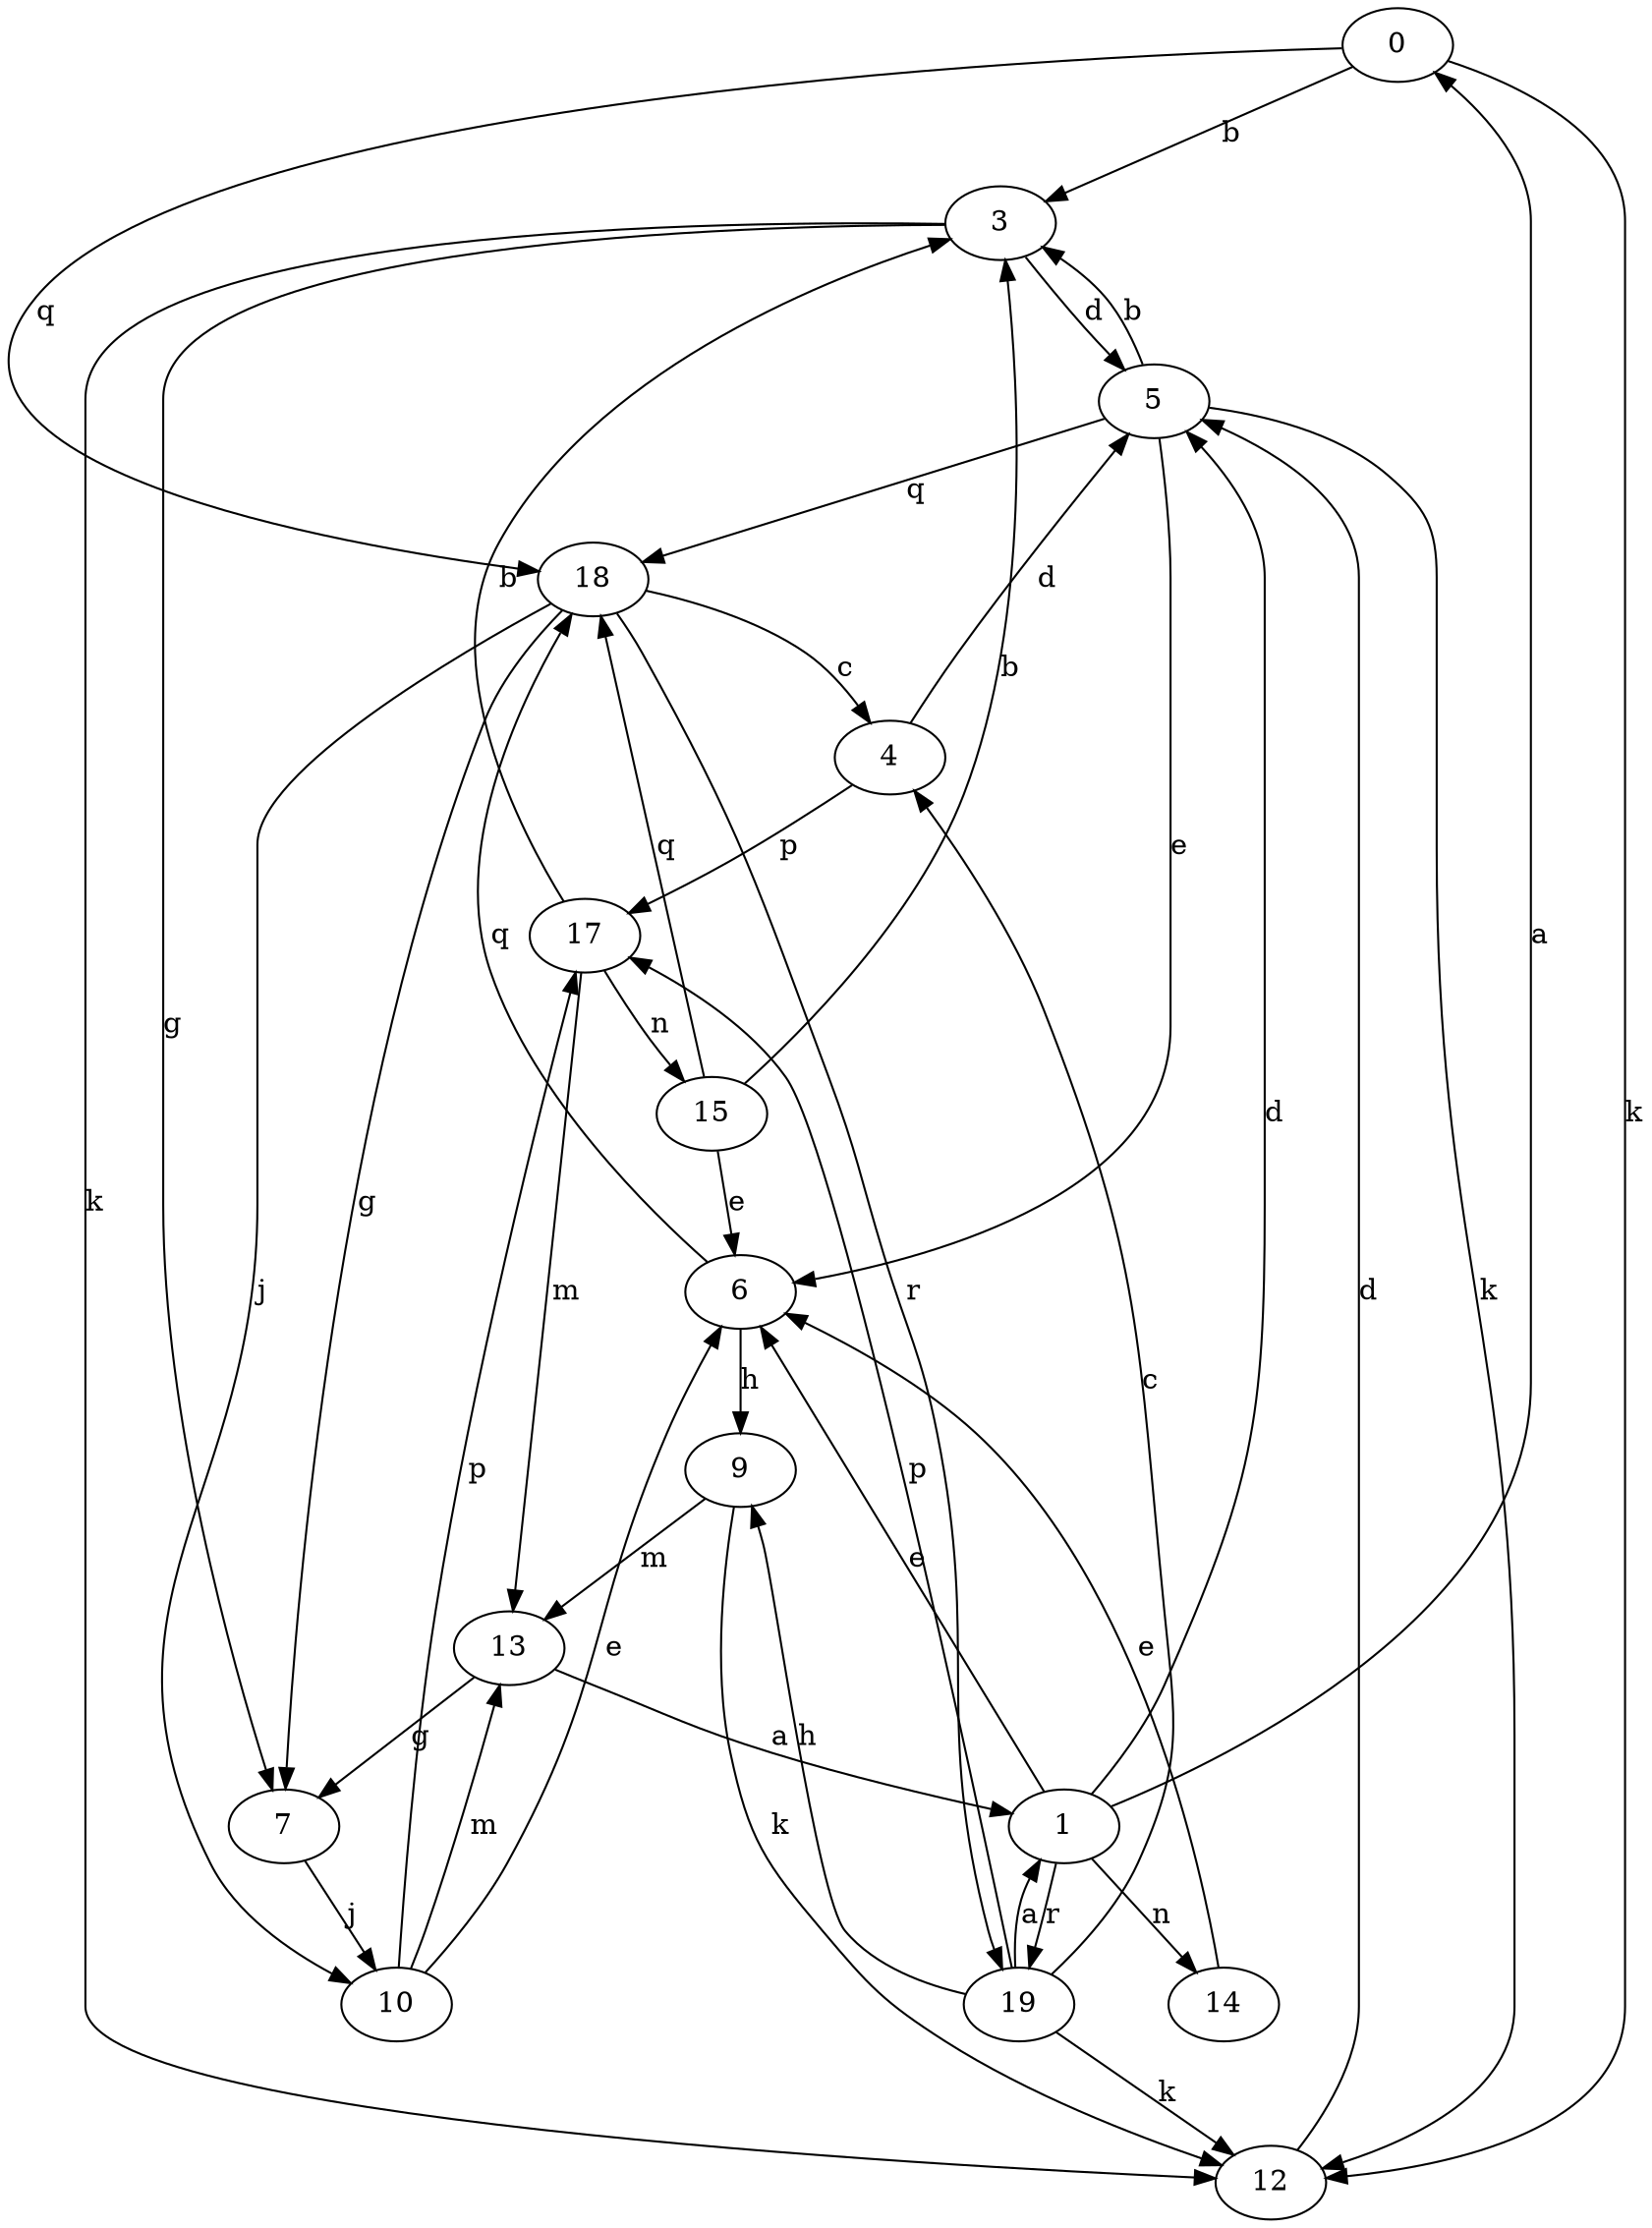 strict digraph  {
0;
1;
3;
4;
5;
6;
7;
9;
10;
12;
13;
14;
15;
17;
18;
19;
0 -> 3  [label=b];
0 -> 12  [label=k];
0 -> 18  [label=q];
1 -> 0  [label=a];
1 -> 5  [label=d];
1 -> 6  [label=e];
1 -> 14  [label=n];
1 -> 19  [label=r];
3 -> 5  [label=d];
3 -> 7  [label=g];
3 -> 12  [label=k];
4 -> 5  [label=d];
4 -> 17  [label=p];
5 -> 3  [label=b];
5 -> 6  [label=e];
5 -> 12  [label=k];
5 -> 18  [label=q];
6 -> 9  [label=h];
6 -> 18  [label=q];
7 -> 10  [label=j];
9 -> 12  [label=k];
9 -> 13  [label=m];
10 -> 6  [label=e];
10 -> 13  [label=m];
10 -> 17  [label=p];
12 -> 5  [label=d];
13 -> 1  [label=a];
13 -> 7  [label=g];
14 -> 6  [label=e];
15 -> 3  [label=b];
15 -> 6  [label=e];
15 -> 18  [label=q];
17 -> 3  [label=b];
17 -> 13  [label=m];
17 -> 15  [label=n];
18 -> 4  [label=c];
18 -> 7  [label=g];
18 -> 10  [label=j];
18 -> 19  [label=r];
19 -> 1  [label=a];
19 -> 4  [label=c];
19 -> 9  [label=h];
19 -> 12  [label=k];
19 -> 17  [label=p];
}
